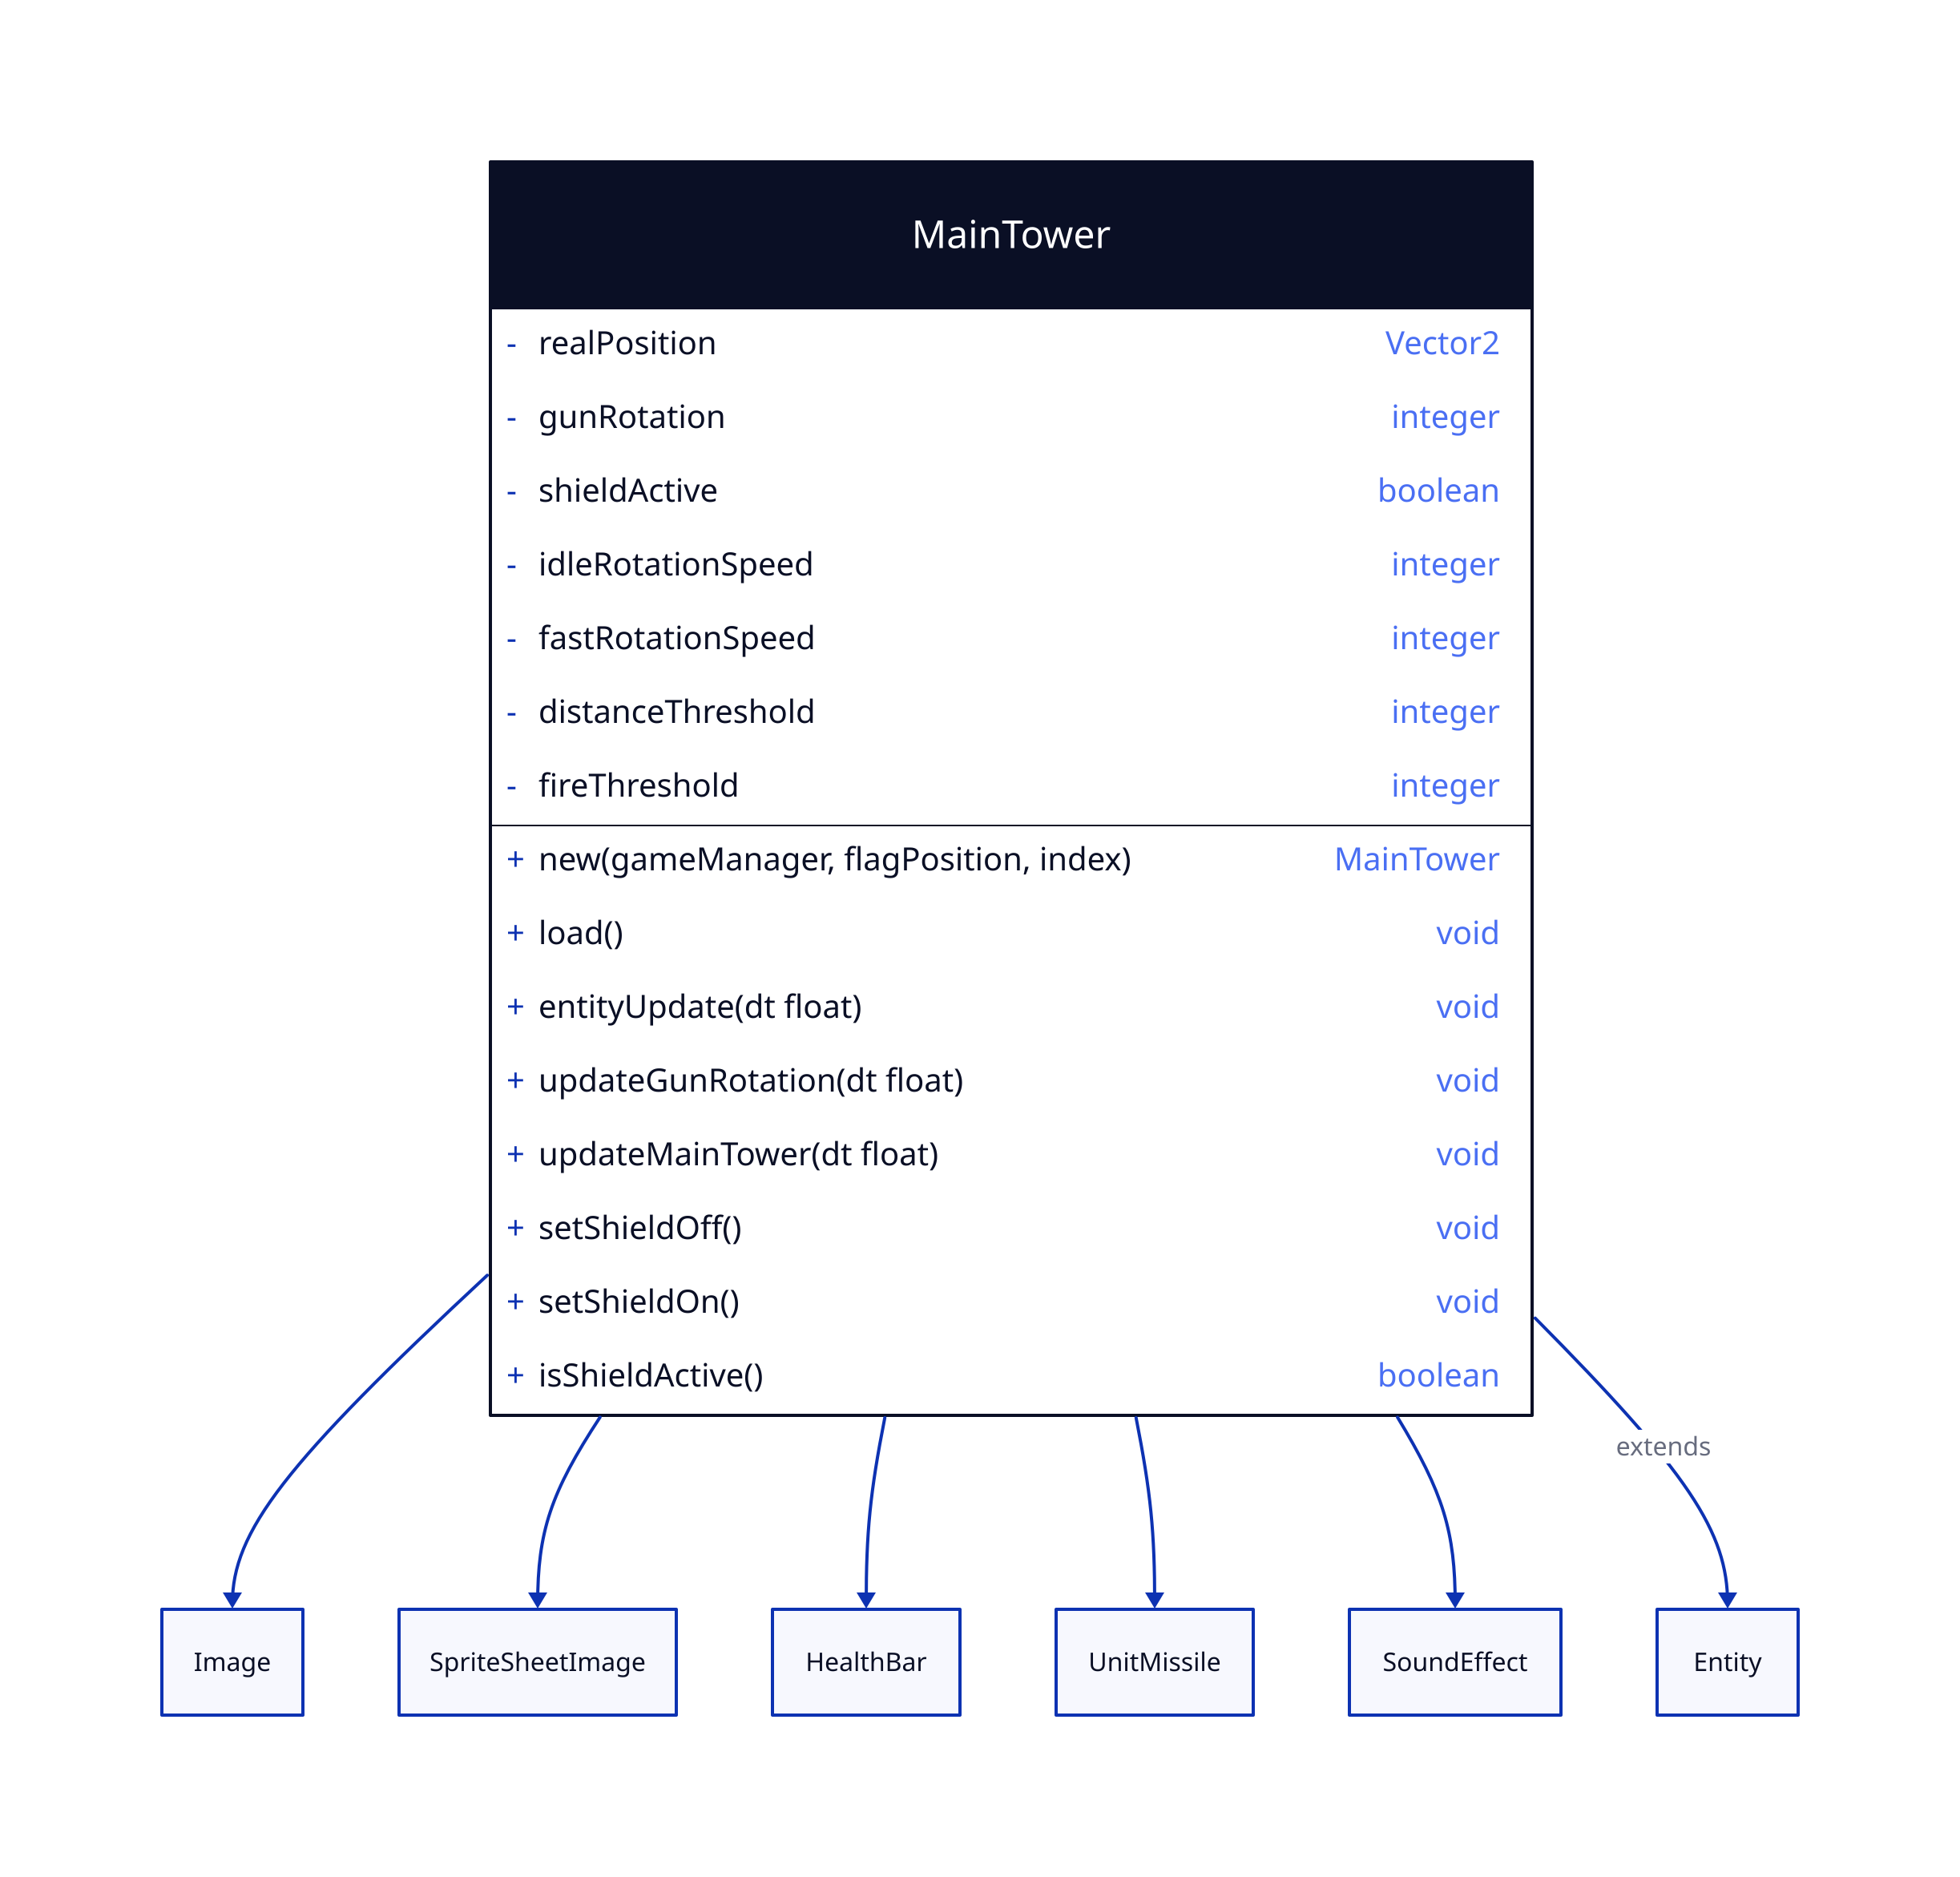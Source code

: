 MainTower: {
  shape: class

  +new(gameManager, flagPosition, index): MainTower

  -realPosition: Vector2
  -gunRotation: integer
  -shieldActive: boolean
  -idleRotationSpeed: integer
  -fastRotationSpeed: integer
  -distanceThreshold: integer
  -fireThreshold: integer

  +load(): void
  +entityUpdate(dt float): void
  +updateGunRotation(dt float): void
  +updateMainTower(dt float): void
  +setShieldOff(): void
  +setShieldOn(): void
  +isShieldActive(): boolean
}
MainTower -> Image
MainTower -> SpriteSheetImage
MainTower -> HealthBar
MainTower -> UnitMissile
MainTower -> SoundEffect
MainTower -> Entity: extends
